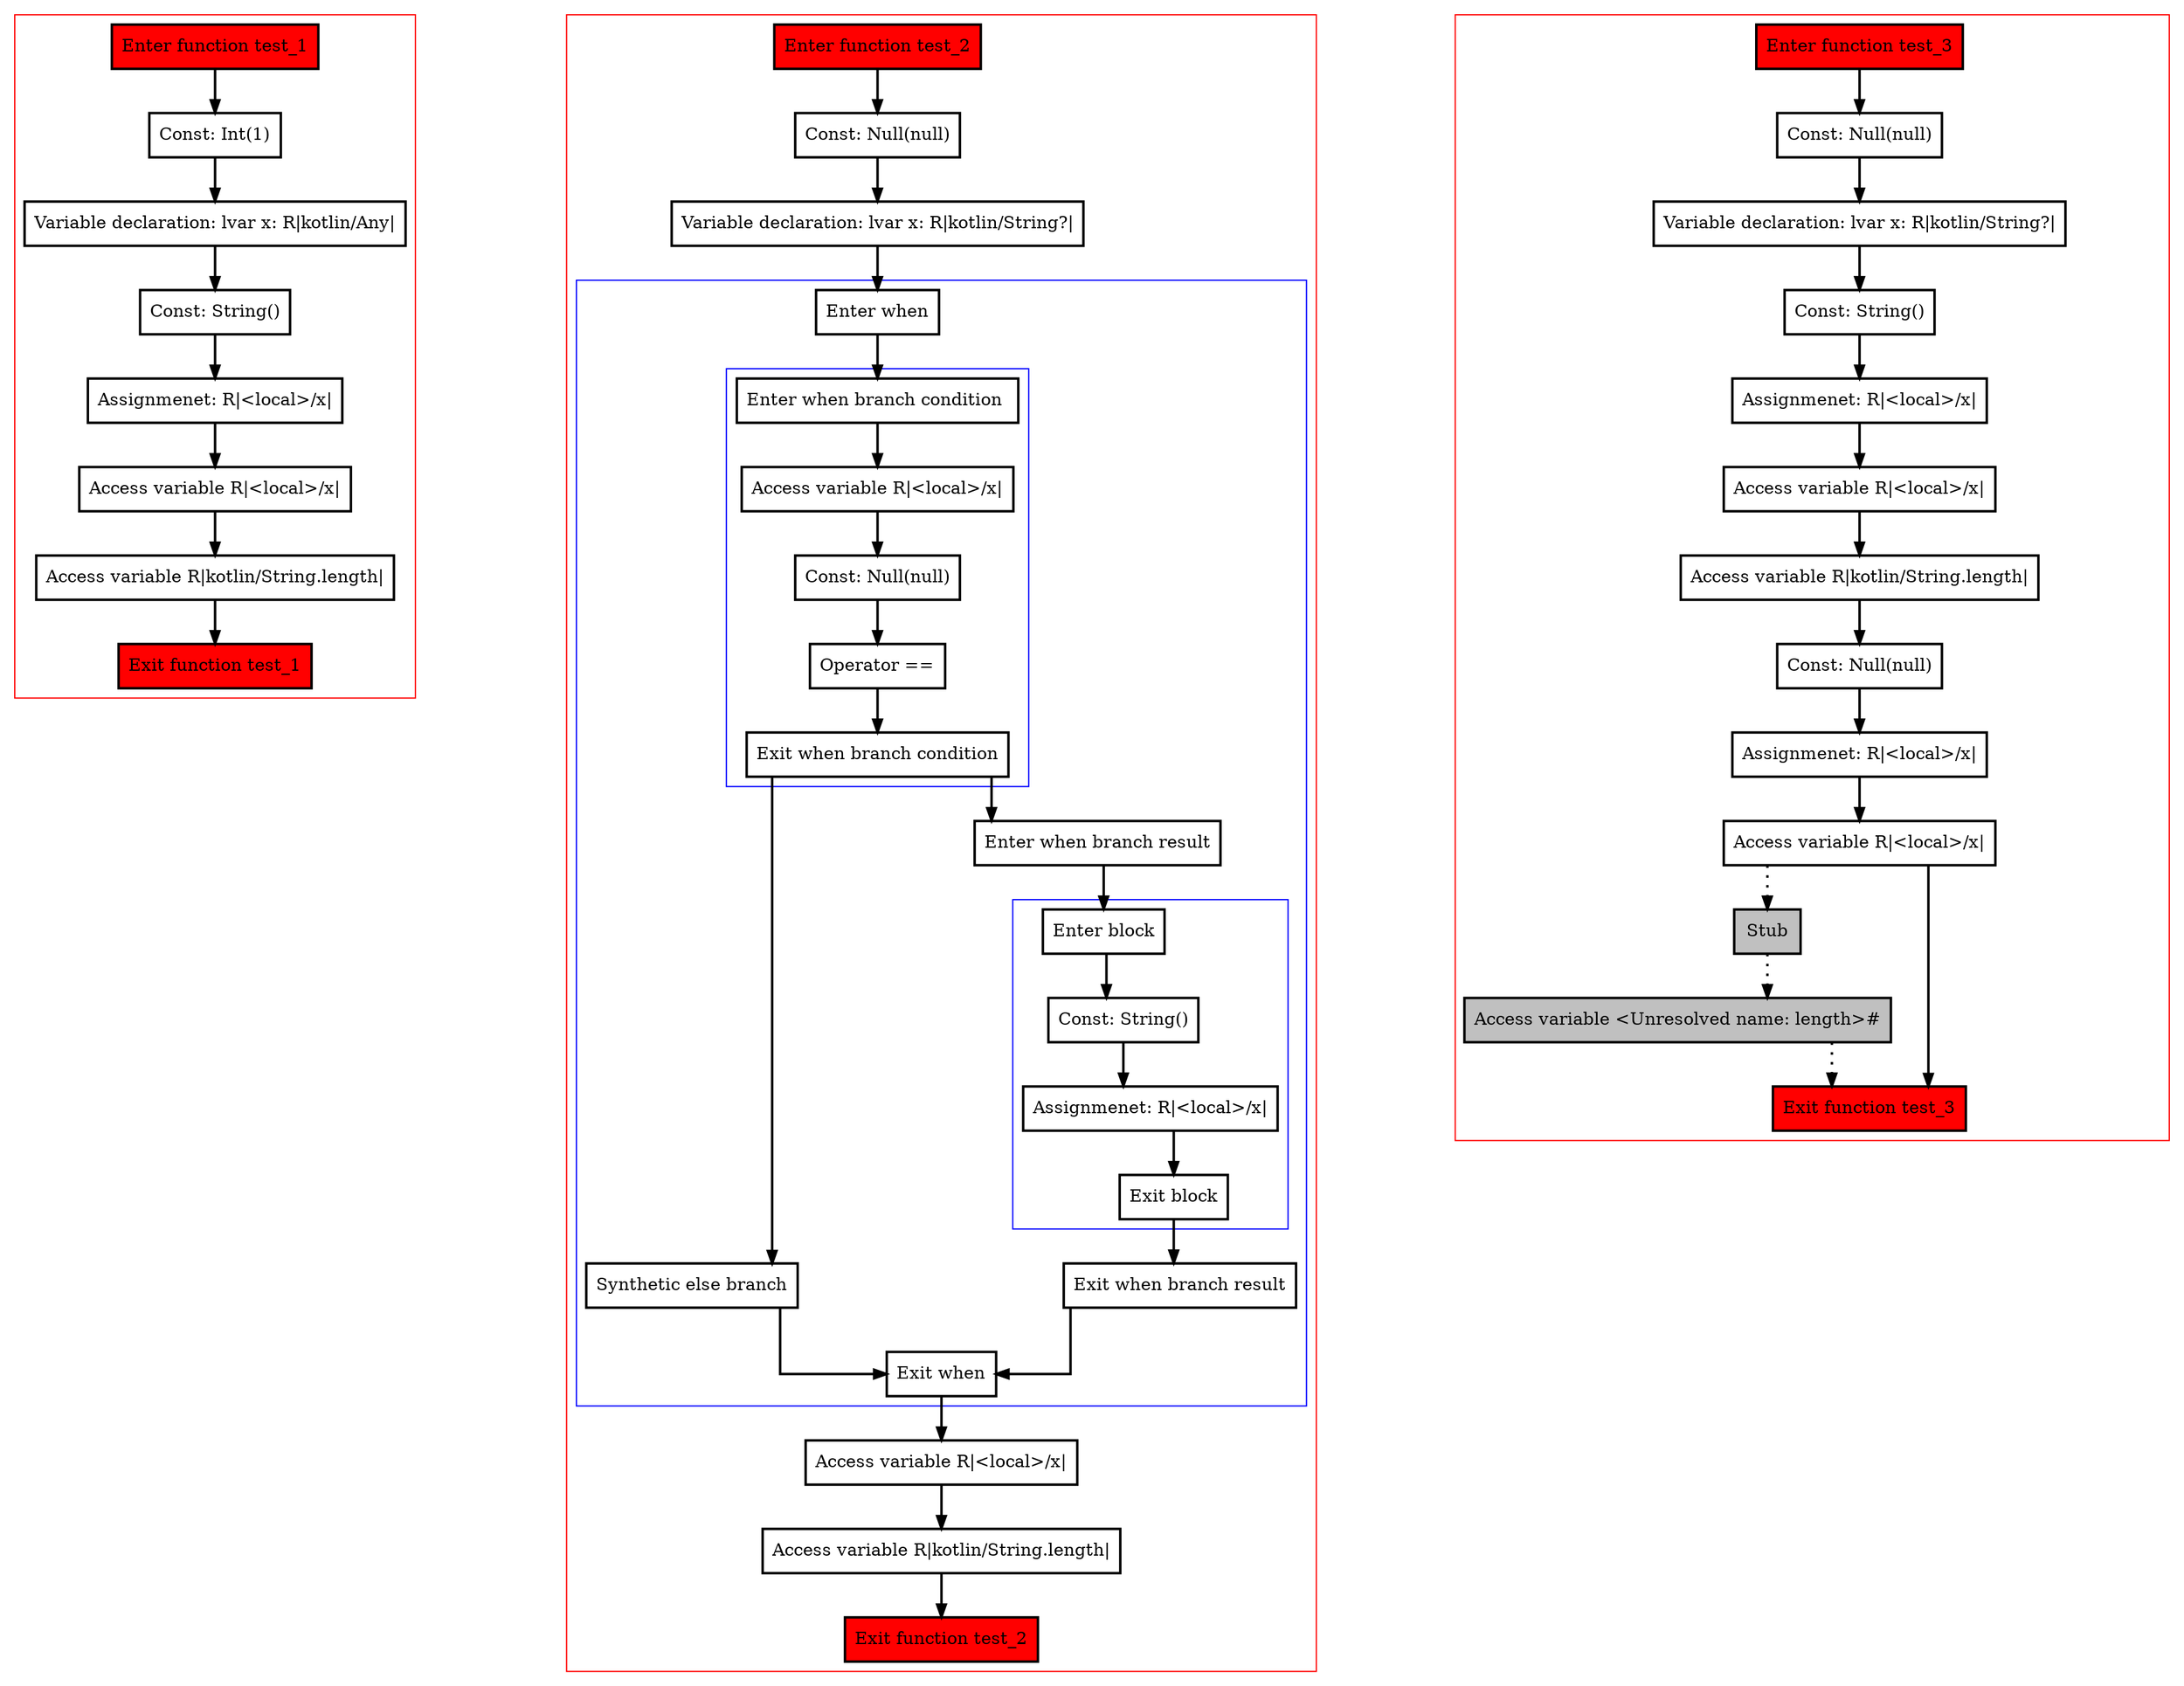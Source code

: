 digraph smartcastAfterReassignment_kt {
  graph [splines=ortho nodesep=3]
  node [shape=box penwidth=2]
  edge [penwidth=2]

  subgraph cluster_0 {
    color=red
    0 [label="Enter function test_1" style="filled" fillcolor=red];
    1 [label="Const: Int(1)"];
    2 [label="Variable declaration: lvar x: R|kotlin/Any|"];
    3 [label="Const: String()"];
    4 [label="Assignmenet: R|<local>/x|"];
    5 [label="Access variable R|<local>/x|"];
    6 [label="Access variable R|kotlin/String.length|"];
    7 [label="Exit function test_1" style="filled" fillcolor=red];
  }

  0 -> {1};
  1 -> {2};
  2 -> {3};
  3 -> {4};
  4 -> {5};
  5 -> {6};
  6 -> {7};

  subgraph cluster_1 {
    color=red
    8 [label="Enter function test_2" style="filled" fillcolor=red];
    9 [label="Const: Null(null)"];
    10 [label="Variable declaration: lvar x: R|kotlin/String?|"];
    subgraph cluster_2 {
      color=blue
      11 [label="Enter when"];
      subgraph cluster_3 {
        color=blue
        12 [label="Enter when branch condition "];
        13 [label="Access variable R|<local>/x|"];
        14 [label="Const: Null(null)"];
        15 [label="Operator =="];
        16 [label="Exit when branch condition"];
      }
      17 [label="Synthetic else branch"];
      18 [label="Enter when branch result"];
      subgraph cluster_4 {
        color=blue
        19 [label="Enter block"];
        20 [label="Const: String()"];
        21 [label="Assignmenet: R|<local>/x|"];
        22 [label="Exit block"];
      }
      23 [label="Exit when branch result"];
      24 [label="Exit when"];
    }
    25 [label="Access variable R|<local>/x|"];
    26 [label="Access variable R|kotlin/String.length|"];
    27 [label="Exit function test_2" style="filled" fillcolor=red];
  }

  8 -> {9};
  9 -> {10};
  10 -> {11};
  11 -> {12};
  12 -> {13};
  13 -> {14};
  14 -> {15};
  15 -> {16};
  16 -> {18 17};
  17 -> {24};
  18 -> {19};
  19 -> {20};
  20 -> {21};
  21 -> {22};
  22 -> {23};
  23 -> {24};
  24 -> {25};
  25 -> {26};
  26 -> {27};

  subgraph cluster_5 {
    color=red
    28 [label="Enter function test_3" style="filled" fillcolor=red];
    29 [label="Const: Null(null)"];
    30 [label="Variable declaration: lvar x: R|kotlin/String?|"];
    31 [label="Const: String()"];
    32 [label="Assignmenet: R|<local>/x|"];
    33 [label="Access variable R|<local>/x|"];
    34 [label="Access variable R|kotlin/String.length|"];
    35 [label="Const: Null(null)"];
    36 [label="Assignmenet: R|<local>/x|"];
    37 [label="Access variable R|<local>/x|"];
    38 [label="Stub" style="filled" fillcolor=gray];
    39 [label="Access variable <Unresolved name: length>#" style="filled" fillcolor=gray];
    40 [label="Exit function test_3" style="filled" fillcolor=red];
  }

  28 -> {29};
  29 -> {30};
  30 -> {31};
  31 -> {32};
  32 -> {33};
  33 -> {34};
  34 -> {35};
  35 -> {36};
  36 -> {37};
  37 -> {40};
  37 -> {38} [style=dotted];
  38 -> {39} [style=dotted];
  39 -> {40} [style=dotted];

}

